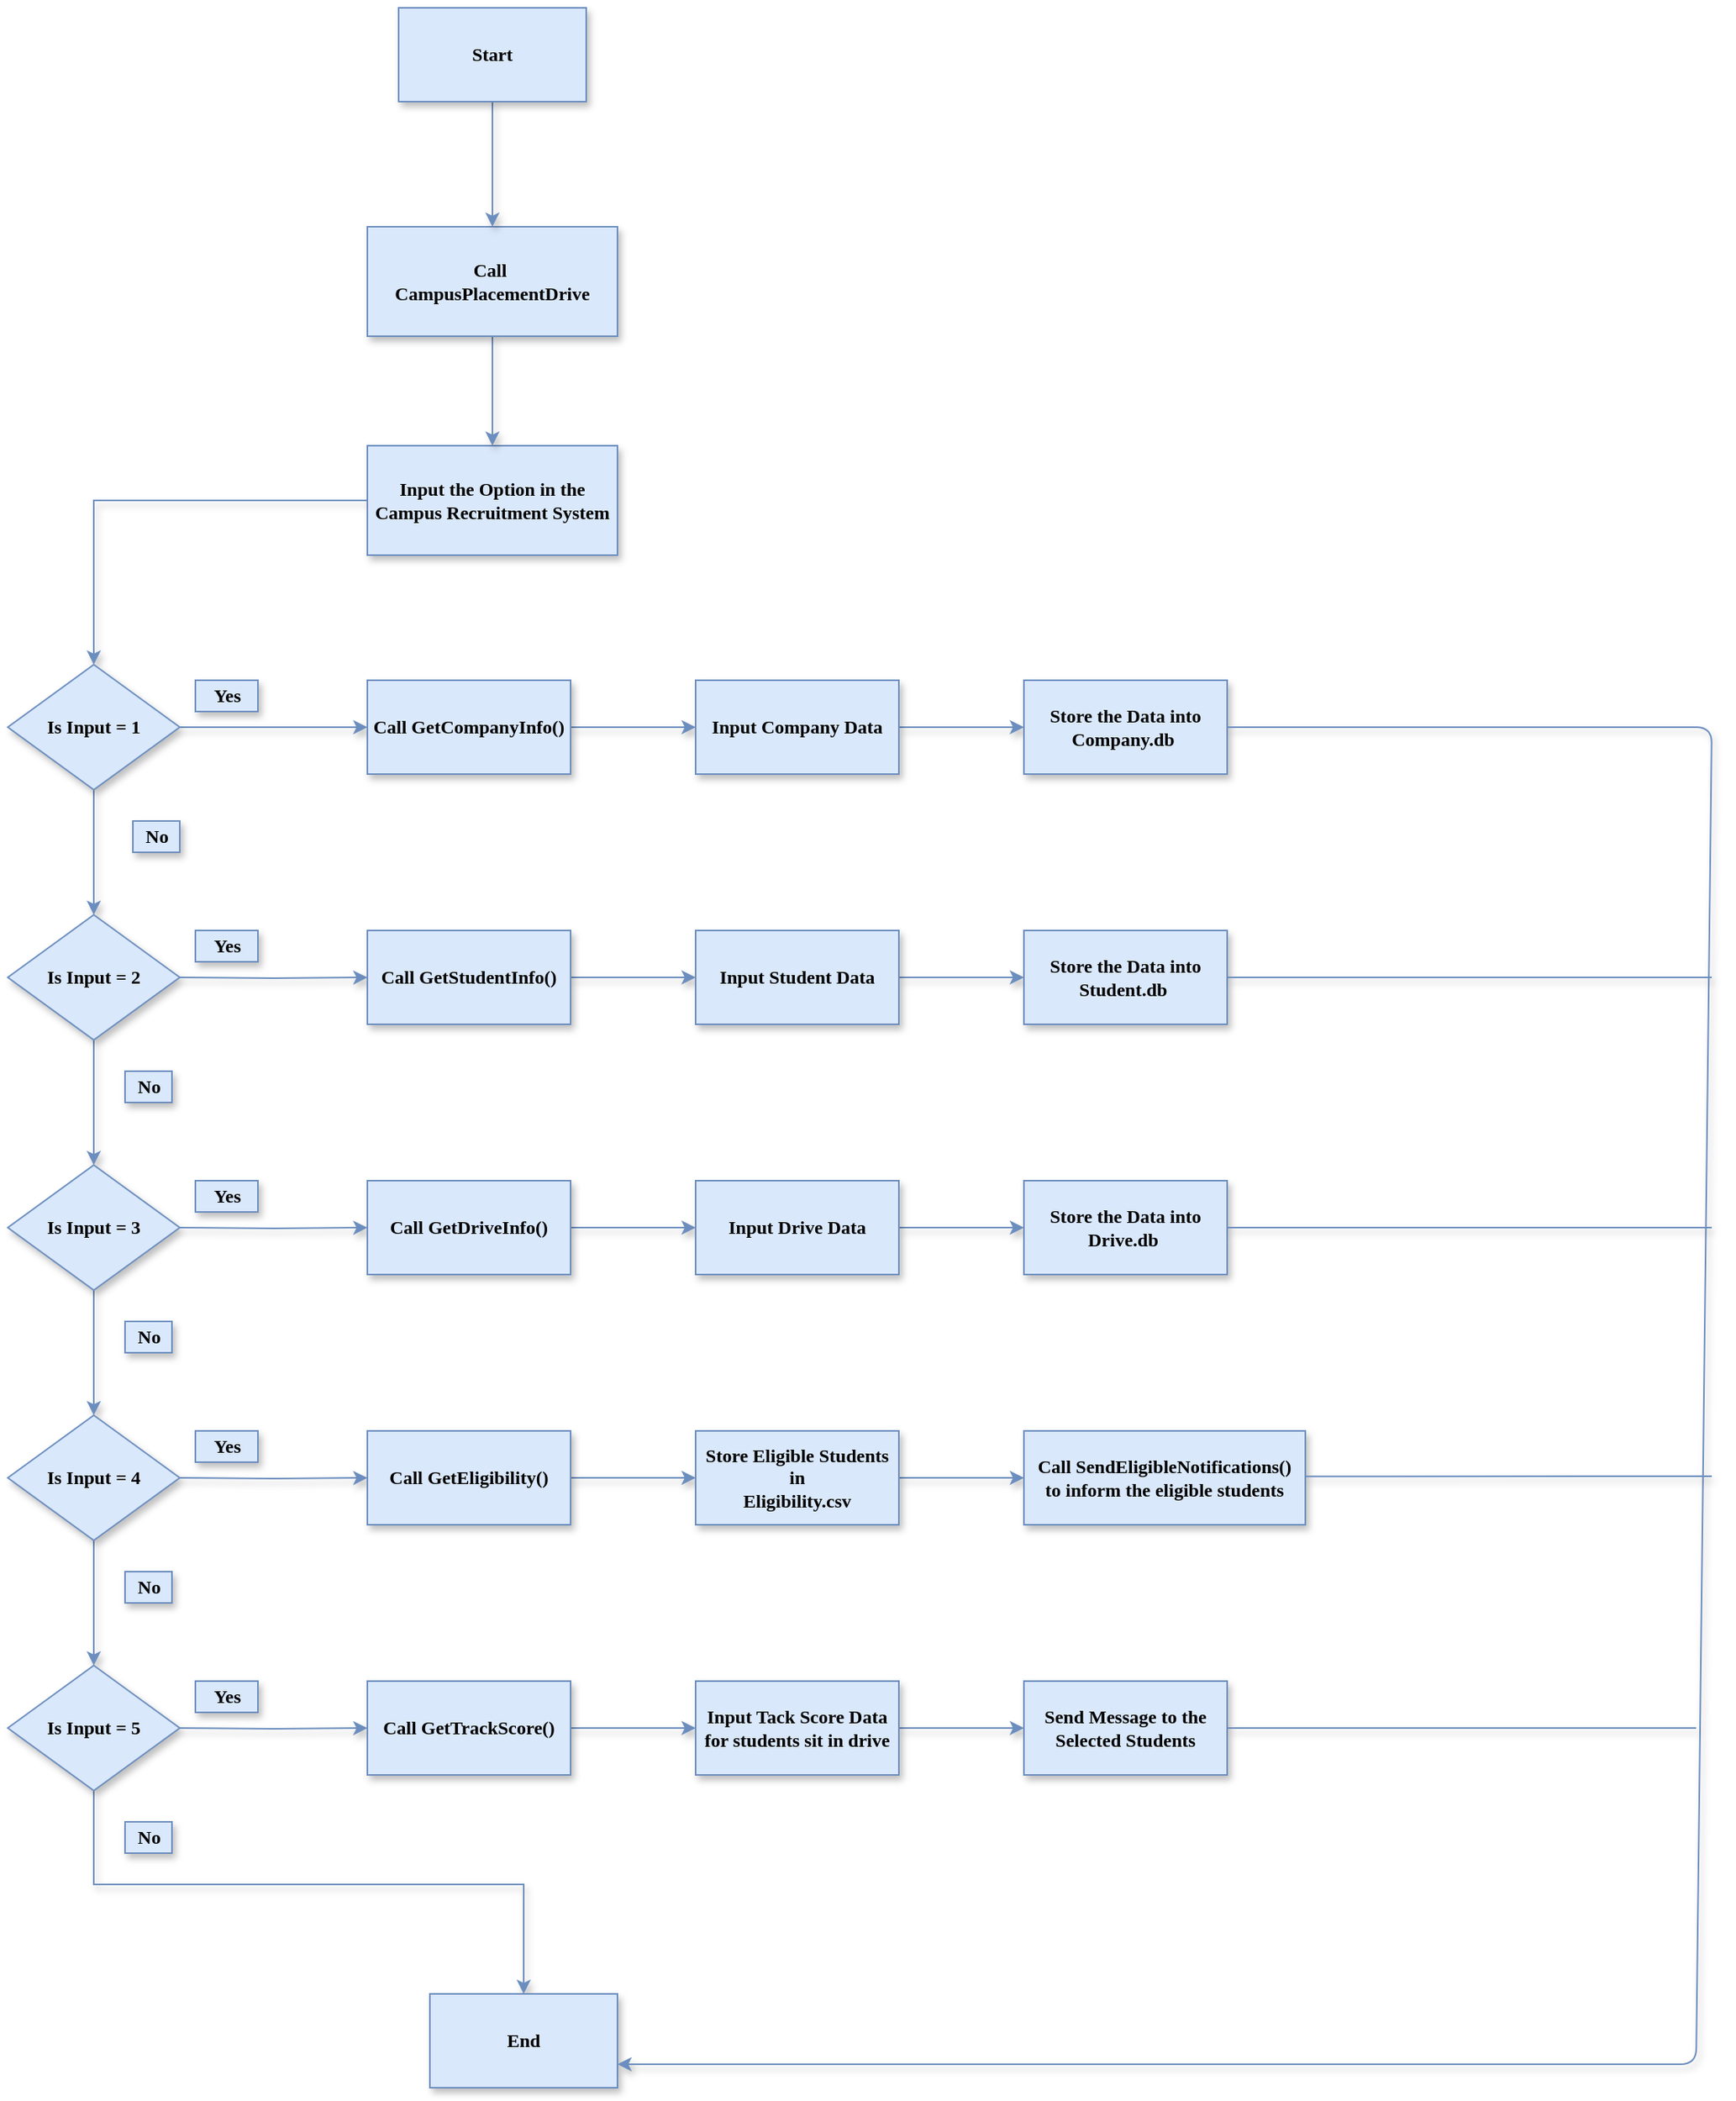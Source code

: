 <mxfile version="13.10.4" type="device" pages="2"><diagram id="NF5wB3uWgLvrzhnSZkqQ" name="Flow_Chart"><mxGraphModel dx="1447" dy="1877" grid="1" gridSize="10" guides="1" tooltips="1" connect="1" arrows="1" fold="1" page="1" pageScale="1" pageWidth="827" pageHeight="1169" math="0" shadow="0"><root><mxCell id="0"/><mxCell id="1" parent="0"/><mxCell id="X2cE7JnzfTwFddXxG_GE-3" value="" style="edgeStyle=orthogonalEdgeStyle;rounded=0;orthogonalLoop=1;jettySize=auto;html=1;strokeWidth=1;fontSize=12;fontStyle=1;fontFamily=Comic Sans MS;fillColor=#dae8fc;strokeColor=#6c8ebf;sketch=0;shadow=1;" parent="1" source="X2cE7JnzfTwFddXxG_GE-1" target="X2cE7JnzfTwFddXxG_GE-2" edge="1"><mxGeometry relative="1" as="geometry"/></mxCell><mxCell id="X2cE7JnzfTwFddXxG_GE-1" value="Input the Option in the Campus Recruitment System" style="rounded=0;whiteSpace=wrap;html=1;strokeWidth=1;fontSize=12;fontStyle=1;fontFamily=Comic Sans MS;fillColor=#dae8fc;strokeColor=#6c8ebf;sketch=0;shadow=1;" parent="1" vertex="1"><mxGeometry x="340" y="60" width="160" height="70" as="geometry"/></mxCell><mxCell id="X2cE7JnzfTwFddXxG_GE-9" value="" style="edgeStyle=orthogonalEdgeStyle;rounded=0;orthogonalLoop=1;jettySize=auto;html=1;strokeWidth=1;fontSize=12;fontStyle=1;fontFamily=Comic Sans MS;fillColor=#dae8fc;strokeColor=#6c8ebf;sketch=0;shadow=1;" parent="1" source="X2cE7JnzfTwFddXxG_GE-2" target="X2cE7JnzfTwFddXxG_GE-8" edge="1"><mxGeometry relative="1" as="geometry"/></mxCell><mxCell id="X2cE7JnzfTwFddXxG_GE-17" value="" style="edgeStyle=orthogonalEdgeStyle;rounded=0;orthogonalLoop=1;jettySize=auto;html=1;strokeWidth=1;fontSize=12;fontStyle=1;fontFamily=Comic Sans MS;fillColor=#dae8fc;strokeColor=#6c8ebf;sketch=0;shadow=1;" parent="1" source="X2cE7JnzfTwFddXxG_GE-2" target="X2cE7JnzfTwFddXxG_GE-16" edge="1"><mxGeometry relative="1" as="geometry"/></mxCell><mxCell id="X2cE7JnzfTwFddXxG_GE-2" value="Is Input = 1" style="rhombus;whiteSpace=wrap;html=1;rounded=0;strokeWidth=1;fontSize=12;fontStyle=1;fontFamily=Comic Sans MS;fillColor=#dae8fc;strokeColor=#6c8ebf;sketch=0;shadow=1;" parent="1" vertex="1"><mxGeometry x="110" y="200" width="110" height="80" as="geometry"/></mxCell><mxCell id="X2cE7JnzfTwFddXxG_GE-11" value="" style="edgeStyle=orthogonalEdgeStyle;rounded=0;orthogonalLoop=1;jettySize=auto;html=1;strokeWidth=1;fontSize=12;fontStyle=1;fontFamily=Comic Sans MS;fillColor=#dae8fc;strokeColor=#6c8ebf;sketch=0;shadow=1;" parent="1" source="X2cE7JnzfTwFddXxG_GE-8" target="X2cE7JnzfTwFddXxG_GE-10" edge="1"><mxGeometry relative="1" as="geometry"/></mxCell><mxCell id="X2cE7JnzfTwFddXxG_GE-8" value="Is Input = 2" style="rhombus;whiteSpace=wrap;html=1;rounded=0;strokeWidth=1;fontSize=12;fontStyle=1;fontFamily=Comic Sans MS;fillColor=#dae8fc;strokeColor=#6c8ebf;sketch=0;shadow=1;" parent="1" vertex="1"><mxGeometry x="110" y="360" width="110" height="80" as="geometry"/></mxCell><mxCell id="X2cE7JnzfTwFddXxG_GE-13" value="" style="edgeStyle=orthogonalEdgeStyle;rounded=0;orthogonalLoop=1;jettySize=auto;html=1;strokeWidth=1;fontSize=12;fontStyle=1;fontFamily=Comic Sans MS;fillColor=#dae8fc;strokeColor=#6c8ebf;sketch=0;shadow=1;" parent="1" source="X2cE7JnzfTwFddXxG_GE-10" target="X2cE7JnzfTwFddXxG_GE-12" edge="1"><mxGeometry relative="1" as="geometry"/></mxCell><mxCell id="X2cE7JnzfTwFddXxG_GE-10" value="Is Input = 3" style="rhombus;whiteSpace=wrap;html=1;rounded=0;strokeWidth=1;fontSize=12;fontStyle=1;fontFamily=Comic Sans MS;fillColor=#dae8fc;strokeColor=#6c8ebf;sketch=0;shadow=1;" parent="1" vertex="1"><mxGeometry x="110" y="520" width="110" height="80" as="geometry"/></mxCell><mxCell id="X2cE7JnzfTwFddXxG_GE-15" value="" style="edgeStyle=orthogonalEdgeStyle;rounded=0;orthogonalLoop=1;jettySize=auto;html=1;strokeWidth=1;fontSize=12;fontStyle=1;fontFamily=Comic Sans MS;fillColor=#dae8fc;strokeColor=#6c8ebf;sketch=0;shadow=1;" parent="1" source="X2cE7JnzfTwFddXxG_GE-12" target="X2cE7JnzfTwFddXxG_GE-14" edge="1"><mxGeometry relative="1" as="geometry"/></mxCell><mxCell id="X2cE7JnzfTwFddXxG_GE-12" value="Is Input = 4" style="rhombus;whiteSpace=wrap;html=1;rounded=0;strokeWidth=1;fontSize=12;fontStyle=1;fontFamily=Comic Sans MS;fillColor=#dae8fc;strokeColor=#6c8ebf;sketch=0;shadow=1;" parent="1" vertex="1"><mxGeometry x="110" y="680" width="110" height="80" as="geometry"/></mxCell><mxCell id="X2cE7JnzfTwFddXxG_GE-27" value="" style="edgeStyle=orthogonalEdgeStyle;rounded=0;orthogonalLoop=1;jettySize=auto;html=1;strokeWidth=1;fontSize=12;fontStyle=1;fontFamily=Comic Sans MS;fillColor=#dae8fc;strokeColor=#6c8ebf;sketch=0;shadow=1;" parent="1" source="X2cE7JnzfTwFddXxG_GE-14" target="X2cE7JnzfTwFddXxG_GE-26" edge="1"><mxGeometry relative="1" as="geometry"><Array as="points"><mxPoint x="165" y="980"/><mxPoint x="440" y="980"/></Array></mxGeometry></mxCell><mxCell id="X2cE7JnzfTwFddXxG_GE-14" value="Is Input = 5" style="rhombus;whiteSpace=wrap;html=1;rounded=0;strokeWidth=1;fontSize=12;fontStyle=1;fontFamily=Comic Sans MS;fillColor=#dae8fc;strokeColor=#6c8ebf;sketch=0;shadow=1;" parent="1" vertex="1"><mxGeometry x="110" y="840" width="110" height="80" as="geometry"/></mxCell><mxCell id="X2cE7JnzfTwFddXxG_GE-23" value="" style="edgeStyle=orthogonalEdgeStyle;rounded=0;orthogonalLoop=1;jettySize=auto;html=1;strokeWidth=1;fontSize=12;fontStyle=1;fontFamily=Comic Sans MS;fillColor=#dae8fc;strokeColor=#6c8ebf;sketch=0;shadow=1;" parent="1" source="X2cE7JnzfTwFddXxG_GE-16" target="X2cE7JnzfTwFddXxG_GE-22" edge="1"><mxGeometry relative="1" as="geometry"/></mxCell><mxCell id="X2cE7JnzfTwFddXxG_GE-16" value="Call&amp;nbsp;GetCompanyInfo()" style="whiteSpace=wrap;html=1;rounded=0;strokeWidth=1;fontSize=12;fontStyle=1;fontFamily=Comic Sans MS;fillColor=#dae8fc;strokeColor=#6c8ebf;sketch=0;shadow=1;" parent="1" vertex="1"><mxGeometry x="340" y="210" width="130" height="60" as="geometry"/></mxCell><mxCell id="X2cE7JnzfTwFddXxG_GE-18" value="Yes" style="text;html=1;align=center;verticalAlign=middle;resizable=0;points=[];autosize=1;strokeWidth=1;fontSize=12;fontStyle=1;fontFamily=Comic Sans MS;fillColor=#dae8fc;strokeColor=#6c8ebf;sketch=0;shadow=1;" parent="1" vertex="1"><mxGeometry x="230" y="210" width="40" height="20" as="geometry"/></mxCell><mxCell id="X2cE7JnzfTwFddXxG_GE-21" value="" style="edgeStyle=orthogonalEdgeStyle;rounded=0;orthogonalLoop=1;jettySize=auto;html=1;strokeWidth=1;fontSize=12;fontStyle=1;fontFamily=Comic Sans MS;fillColor=#dae8fc;strokeColor=#6c8ebf;sketch=0;shadow=1;" parent="1" source="X2cE7JnzfTwFddXxG_GE-19" target="X2cE7JnzfTwFddXxG_GE-1" edge="1"><mxGeometry relative="1" as="geometry"/></mxCell><mxCell id="X2cE7JnzfTwFddXxG_GE-19" value="Call&amp;nbsp;&lt;br style=&quot;font-size: 12px;&quot;&gt;CampusPlacementDrive" style="whiteSpace=wrap;html=1;rounded=0;strokeWidth=1;fontSize=12;fontStyle=1;fontFamily=Comic Sans MS;fillColor=#dae8fc;strokeColor=#6c8ebf;sketch=0;shadow=1;" parent="1" vertex="1"><mxGeometry x="340" y="-80" width="160" height="70" as="geometry"/></mxCell><mxCell id="X2cE7JnzfTwFddXxG_GE-25" value="" style="edgeStyle=orthogonalEdgeStyle;rounded=0;orthogonalLoop=1;jettySize=auto;html=1;strokeWidth=1;fontSize=12;fontStyle=1;fontFamily=Comic Sans MS;fillColor=#dae8fc;strokeColor=#6c8ebf;sketch=0;shadow=1;" parent="1" source="X2cE7JnzfTwFddXxG_GE-22" target="X2cE7JnzfTwFddXxG_GE-24" edge="1"><mxGeometry relative="1" as="geometry"/></mxCell><mxCell id="X2cE7JnzfTwFddXxG_GE-22" value="Input Company Data" style="whiteSpace=wrap;html=1;rounded=0;strokeWidth=1;fontSize=12;fontStyle=1;fontFamily=Comic Sans MS;fillColor=#dae8fc;strokeColor=#6c8ebf;sketch=0;shadow=1;" parent="1" vertex="1"><mxGeometry x="550" y="210" width="130" height="60" as="geometry"/></mxCell><mxCell id="X2cE7JnzfTwFddXxG_GE-24" value="Store the Data into Company.db&amp;nbsp;" style="whiteSpace=wrap;html=1;rounded=0;strokeWidth=1;fontSize=12;fontStyle=1;fontFamily=Comic Sans MS;fillColor=#dae8fc;strokeColor=#6c8ebf;sketch=0;shadow=1;" parent="1" vertex="1"><mxGeometry x="760" y="210" width="130" height="60" as="geometry"/></mxCell><mxCell id="X2cE7JnzfTwFddXxG_GE-26" value="End" style="whiteSpace=wrap;html=1;rounded=0;strokeWidth=1;fontSize=12;fontStyle=1;fontFamily=Comic Sans MS;fillColor=#dae8fc;strokeColor=#6c8ebf;sketch=0;shadow=1;" parent="1" vertex="1"><mxGeometry x="380" y="1050" width="120" height="60" as="geometry"/></mxCell><mxCell id="X2cE7JnzfTwFddXxG_GE-28" value="" style="endArrow=classic;html=1;exitX=1;exitY=0.5;exitDx=0;exitDy=0;entryX=1;entryY=0.75;entryDx=0;entryDy=0;strokeWidth=1;fontSize=12;fontStyle=1;fontFamily=Comic Sans MS;fillColor=#dae8fc;strokeColor=#6c8ebf;sketch=0;shadow=1;" parent="1" source="X2cE7JnzfTwFddXxG_GE-24" target="X2cE7JnzfTwFddXxG_GE-26" edge="1"><mxGeometry width="50" height="50" relative="1" as="geometry"><mxPoint x="130" y="270" as="sourcePoint"/><mxPoint x="1200" y="1080" as="targetPoint"/><Array as="points"><mxPoint x="1200" y="240"/><mxPoint x="1190" y="1095"/></Array></mxGeometry></mxCell><mxCell id="X2cE7JnzfTwFddXxG_GE-29" value="No" style="text;html=1;align=center;verticalAlign=middle;resizable=0;points=[];autosize=1;strokeWidth=1;fontSize=12;fontStyle=1;fontFamily=Comic Sans MS;fillColor=#dae8fc;strokeColor=#6c8ebf;sketch=0;shadow=1;" parent="1" vertex="1"><mxGeometry x="190" y="300" width="30" height="20" as="geometry"/></mxCell><mxCell id="X2cE7JnzfTwFddXxG_GE-30" value="" style="edgeStyle=orthogonalEdgeStyle;rounded=0;orthogonalLoop=1;jettySize=auto;html=1;strokeWidth=1;fontSize=12;fontStyle=1;fontFamily=Comic Sans MS;fillColor=#dae8fc;strokeColor=#6c8ebf;sketch=0;shadow=1;" parent="1" target="X2cE7JnzfTwFddXxG_GE-32" edge="1"><mxGeometry relative="1" as="geometry"><mxPoint x="220" y="400" as="sourcePoint"/></mxGeometry></mxCell><mxCell id="X2cE7JnzfTwFddXxG_GE-31" value="" style="edgeStyle=orthogonalEdgeStyle;rounded=0;orthogonalLoop=1;jettySize=auto;html=1;strokeWidth=1;fontSize=12;fontStyle=1;fontFamily=Comic Sans MS;fillColor=#dae8fc;strokeColor=#6c8ebf;sketch=0;shadow=1;" parent="1" source="X2cE7JnzfTwFddXxG_GE-32" target="X2cE7JnzfTwFddXxG_GE-35" edge="1"><mxGeometry relative="1" as="geometry"/></mxCell><mxCell id="X2cE7JnzfTwFddXxG_GE-32" value="Call&amp;nbsp;GetStudentInfo()" style="whiteSpace=wrap;html=1;rounded=0;strokeWidth=1;fontSize=12;fontStyle=1;fontFamily=Comic Sans MS;fillColor=#dae8fc;strokeColor=#6c8ebf;sketch=0;shadow=1;" parent="1" vertex="1"><mxGeometry x="340" y="370" width="130" height="60" as="geometry"/></mxCell><mxCell id="X2cE7JnzfTwFddXxG_GE-33" value="Yes" style="text;html=1;align=center;verticalAlign=middle;resizable=0;points=[];autosize=1;strokeWidth=1;fontSize=12;fontStyle=1;fontFamily=Comic Sans MS;fillColor=#dae8fc;strokeColor=#6c8ebf;sketch=0;shadow=1;" parent="1" vertex="1"><mxGeometry x="230" y="370" width="40" height="20" as="geometry"/></mxCell><mxCell id="X2cE7JnzfTwFddXxG_GE-34" value="" style="edgeStyle=orthogonalEdgeStyle;rounded=0;orthogonalLoop=1;jettySize=auto;html=1;strokeWidth=1;fontSize=12;fontStyle=1;fontFamily=Comic Sans MS;fillColor=#dae8fc;strokeColor=#6c8ebf;sketch=0;shadow=1;" parent="1" source="X2cE7JnzfTwFddXxG_GE-35" target="X2cE7JnzfTwFddXxG_GE-36" edge="1"><mxGeometry relative="1" as="geometry"/></mxCell><mxCell id="X2cE7JnzfTwFddXxG_GE-35" value="Input Student Data" style="whiteSpace=wrap;html=1;rounded=0;strokeWidth=1;fontSize=12;fontStyle=1;fontFamily=Comic Sans MS;fillColor=#dae8fc;strokeColor=#6c8ebf;sketch=0;shadow=1;" parent="1" vertex="1"><mxGeometry x="550" y="370" width="130" height="60" as="geometry"/></mxCell><mxCell id="X2cE7JnzfTwFddXxG_GE-36" value="Store the Data into Student.db&amp;nbsp;" style="whiteSpace=wrap;html=1;rounded=0;strokeWidth=1;fontSize=12;fontStyle=1;fontFamily=Comic Sans MS;fillColor=#dae8fc;strokeColor=#6c8ebf;sketch=0;shadow=1;" parent="1" vertex="1"><mxGeometry x="760" y="370" width="130" height="60" as="geometry"/></mxCell><mxCell id="X2cE7JnzfTwFddXxG_GE-37" value="" style="edgeStyle=orthogonalEdgeStyle;rounded=0;orthogonalLoop=1;jettySize=auto;html=1;strokeWidth=1;fontSize=12;fontStyle=1;fontFamily=Comic Sans MS;fillColor=#dae8fc;strokeColor=#6c8ebf;sketch=0;shadow=1;" parent="1" target="X2cE7JnzfTwFddXxG_GE-39" edge="1"><mxGeometry relative="1" as="geometry"><mxPoint x="220" y="560" as="sourcePoint"/></mxGeometry></mxCell><mxCell id="X2cE7JnzfTwFddXxG_GE-38" value="" style="edgeStyle=orthogonalEdgeStyle;rounded=0;orthogonalLoop=1;jettySize=auto;html=1;strokeWidth=1;fontSize=12;fontStyle=1;fontFamily=Comic Sans MS;fillColor=#dae8fc;strokeColor=#6c8ebf;sketch=0;shadow=1;" parent="1" source="X2cE7JnzfTwFddXxG_GE-39" target="X2cE7JnzfTwFddXxG_GE-42" edge="1"><mxGeometry relative="1" as="geometry"/></mxCell><mxCell id="X2cE7JnzfTwFddXxG_GE-39" value="Call&amp;nbsp;GetDriveInfo()" style="whiteSpace=wrap;html=1;rounded=0;strokeWidth=1;fontSize=12;fontStyle=1;fontFamily=Comic Sans MS;fillColor=#dae8fc;strokeColor=#6c8ebf;sketch=0;shadow=1;" parent="1" vertex="1"><mxGeometry x="340" y="530" width="130" height="60" as="geometry"/></mxCell><mxCell id="X2cE7JnzfTwFddXxG_GE-40" value="Yes" style="text;html=1;align=center;verticalAlign=middle;resizable=0;points=[];autosize=1;strokeWidth=1;fontSize=12;fontStyle=1;fontFamily=Comic Sans MS;fillColor=#dae8fc;strokeColor=#6c8ebf;sketch=0;shadow=1;" parent="1" vertex="1"><mxGeometry x="230" y="530" width="40" height="20" as="geometry"/></mxCell><mxCell id="X2cE7JnzfTwFddXxG_GE-41" value="" style="edgeStyle=orthogonalEdgeStyle;rounded=0;orthogonalLoop=1;jettySize=auto;html=1;strokeWidth=1;fontSize=12;fontStyle=1;fontFamily=Comic Sans MS;fillColor=#dae8fc;strokeColor=#6c8ebf;sketch=0;shadow=1;" parent="1" source="X2cE7JnzfTwFddXxG_GE-42" target="X2cE7JnzfTwFddXxG_GE-43" edge="1"><mxGeometry relative="1" as="geometry"/></mxCell><mxCell id="X2cE7JnzfTwFddXxG_GE-42" value="Input Drive Data" style="whiteSpace=wrap;html=1;rounded=0;strokeWidth=1;fontSize=12;fontStyle=1;fontFamily=Comic Sans MS;fillColor=#dae8fc;strokeColor=#6c8ebf;sketch=0;shadow=1;" parent="1" vertex="1"><mxGeometry x="550" y="530" width="130" height="60" as="geometry"/></mxCell><mxCell id="X2cE7JnzfTwFddXxG_GE-43" value="Store the Data into Drive.db&amp;nbsp;" style="whiteSpace=wrap;html=1;rounded=0;strokeWidth=1;fontSize=12;fontStyle=1;fontFamily=Comic Sans MS;fillColor=#dae8fc;strokeColor=#6c8ebf;sketch=0;shadow=1;" parent="1" vertex="1"><mxGeometry x="760" y="530" width="130" height="60" as="geometry"/></mxCell><mxCell id="X2cE7JnzfTwFddXxG_GE-44" value="" style="edgeStyle=orthogonalEdgeStyle;rounded=0;orthogonalLoop=1;jettySize=auto;html=1;strokeWidth=1;fontSize=12;fontStyle=1;fontFamily=Comic Sans MS;fillColor=#dae8fc;strokeColor=#6c8ebf;sketch=0;shadow=1;" parent="1" target="X2cE7JnzfTwFddXxG_GE-46" edge="1"><mxGeometry relative="1" as="geometry"><mxPoint x="220" y="720" as="sourcePoint"/></mxGeometry></mxCell><mxCell id="X2cE7JnzfTwFddXxG_GE-45" value="" style="edgeStyle=orthogonalEdgeStyle;rounded=0;orthogonalLoop=1;jettySize=auto;html=1;strokeWidth=1;fontSize=12;fontStyle=1;fontFamily=Comic Sans MS;fillColor=#dae8fc;strokeColor=#6c8ebf;sketch=0;shadow=1;" parent="1" source="X2cE7JnzfTwFddXxG_GE-46" target="X2cE7JnzfTwFddXxG_GE-49" edge="1"><mxGeometry relative="1" as="geometry"/></mxCell><mxCell id="X2cE7JnzfTwFddXxG_GE-46" value="Call GetEligibility()" style="whiteSpace=wrap;html=1;rounded=0;strokeWidth=1;fontSize=12;fontStyle=1;fontFamily=Comic Sans MS;fillColor=#dae8fc;strokeColor=#6c8ebf;sketch=0;shadow=1;" parent="1" vertex="1"><mxGeometry x="340" y="690" width="130" height="60" as="geometry"/></mxCell><mxCell id="X2cE7JnzfTwFddXxG_GE-47" value="Yes" style="text;html=1;align=center;verticalAlign=middle;resizable=0;points=[];autosize=1;strokeWidth=1;fontSize=12;fontStyle=1;fontFamily=Comic Sans MS;fillColor=#dae8fc;strokeColor=#6c8ebf;sketch=0;shadow=1;" parent="1" vertex="1"><mxGeometry x="230" y="690" width="40" height="20" as="geometry"/></mxCell><mxCell id="X2cE7JnzfTwFddXxG_GE-48" value="" style="edgeStyle=orthogonalEdgeStyle;rounded=0;orthogonalLoop=1;jettySize=auto;html=1;strokeWidth=1;fontSize=12;fontStyle=1;fontFamily=Comic Sans MS;fillColor=#dae8fc;strokeColor=#6c8ebf;sketch=0;shadow=1;" parent="1" source="X2cE7JnzfTwFddXxG_GE-49" target="X2cE7JnzfTwFddXxG_GE-50" edge="1"><mxGeometry relative="1" as="geometry"/></mxCell><mxCell id="X2cE7JnzfTwFddXxG_GE-49" value="Store Eligible Students in&lt;br style=&quot;font-size: 12px;&quot;&gt;Eligibility.csv" style="whiteSpace=wrap;html=1;rounded=0;strokeWidth=1;fontSize=12;fontStyle=1;fontFamily=Comic Sans MS;fillColor=#dae8fc;strokeColor=#6c8ebf;sketch=0;shadow=1;" parent="1" vertex="1"><mxGeometry x="550" y="690" width="130" height="60" as="geometry"/></mxCell><mxCell id="X2cE7JnzfTwFddXxG_GE-50" value="Call&amp;nbsp;SendEligibleNotifications()&lt;br style=&quot;font-size: 12px;&quot;&gt;to inform the eligible students" style="whiteSpace=wrap;html=1;rounded=0;strokeWidth=1;fontSize=12;fontStyle=1;fontFamily=Comic Sans MS;fillColor=#dae8fc;strokeColor=#6c8ebf;sketch=0;shadow=1;" parent="1" vertex="1"><mxGeometry x="760" y="690" width="180" height="60" as="geometry"/></mxCell><mxCell id="X2cE7JnzfTwFddXxG_GE-51" value="" style="edgeStyle=orthogonalEdgeStyle;rounded=0;orthogonalLoop=1;jettySize=auto;html=1;strokeWidth=1;fontSize=12;fontStyle=1;fontFamily=Comic Sans MS;fillColor=#dae8fc;strokeColor=#6c8ebf;sketch=0;shadow=1;" parent="1" target="X2cE7JnzfTwFddXxG_GE-53" edge="1"><mxGeometry relative="1" as="geometry"><mxPoint x="220" y="880" as="sourcePoint"/></mxGeometry></mxCell><mxCell id="X2cE7JnzfTwFddXxG_GE-52" value="" style="edgeStyle=orthogonalEdgeStyle;rounded=0;orthogonalLoop=1;jettySize=auto;html=1;strokeWidth=1;fontSize=12;fontStyle=1;fontFamily=Comic Sans MS;fillColor=#dae8fc;strokeColor=#6c8ebf;sketch=0;shadow=1;" parent="1" source="X2cE7JnzfTwFddXxG_GE-53" target="X2cE7JnzfTwFddXxG_GE-56" edge="1"><mxGeometry relative="1" as="geometry"/></mxCell><mxCell id="X2cE7JnzfTwFddXxG_GE-53" value="Call&amp;nbsp;GetTrackScore()" style="whiteSpace=wrap;html=1;rounded=0;strokeWidth=1;fontSize=12;fontStyle=1;fontFamily=Comic Sans MS;fillColor=#dae8fc;strokeColor=#6c8ebf;sketch=0;shadow=1;" parent="1" vertex="1"><mxGeometry x="340" y="850" width="130" height="60" as="geometry"/></mxCell><mxCell id="X2cE7JnzfTwFddXxG_GE-54" value="Yes" style="text;html=1;align=center;verticalAlign=middle;resizable=0;points=[];autosize=1;strokeWidth=1;fontSize=12;fontStyle=1;fontFamily=Comic Sans MS;fillColor=#dae8fc;strokeColor=#6c8ebf;sketch=0;shadow=1;" parent="1" vertex="1"><mxGeometry x="230" y="850" width="40" height="20" as="geometry"/></mxCell><mxCell id="X2cE7JnzfTwFddXxG_GE-55" value="" style="edgeStyle=orthogonalEdgeStyle;rounded=0;orthogonalLoop=1;jettySize=auto;html=1;strokeWidth=1;fontSize=12;fontStyle=1;fontFamily=Comic Sans MS;fillColor=#dae8fc;strokeColor=#6c8ebf;sketch=0;shadow=1;" parent="1" source="X2cE7JnzfTwFddXxG_GE-56" target="X2cE7JnzfTwFddXxG_GE-57" edge="1"><mxGeometry relative="1" as="geometry"/></mxCell><mxCell id="X2cE7JnzfTwFddXxG_GE-56" value="Input Tack Score Data&lt;br style=&quot;font-size: 12px;&quot;&gt;for students sit in drive" style="whiteSpace=wrap;html=1;rounded=0;strokeWidth=1;fontSize=12;fontStyle=1;fontFamily=Comic Sans MS;fillColor=#dae8fc;strokeColor=#6c8ebf;sketch=0;shadow=1;" parent="1" vertex="1"><mxGeometry x="550" y="850" width="130" height="60" as="geometry"/></mxCell><mxCell id="X2cE7JnzfTwFddXxG_GE-57" value="Send Message to the Selected Students" style="whiteSpace=wrap;html=1;rounded=0;strokeWidth=1;fontSize=12;fontStyle=1;fontFamily=Comic Sans MS;fillColor=#dae8fc;strokeColor=#6c8ebf;sketch=0;shadow=1;" parent="1" vertex="1"><mxGeometry x="760" y="850" width="130" height="60" as="geometry"/></mxCell><mxCell id="X2cE7JnzfTwFddXxG_GE-58" value="" style="endArrow=none;html=1;exitX=1;exitY=0.5;exitDx=0;exitDy=0;strokeWidth=1;fontSize=12;fontStyle=1;fontFamily=Comic Sans MS;fillColor=#dae8fc;strokeColor=#6c8ebf;sketch=0;shadow=1;" parent="1" source="X2cE7JnzfTwFddXxG_GE-36" edge="1"><mxGeometry width="50" height="50" relative="1" as="geometry"><mxPoint x="-320" y="840" as="sourcePoint"/><mxPoint x="1200" y="400" as="targetPoint"/></mxGeometry></mxCell><mxCell id="X2cE7JnzfTwFddXxG_GE-59" value="" style="endArrow=none;html=1;exitX=1;exitY=0.5;exitDx=0;exitDy=0;strokeWidth=1;fontSize=12;fontStyle=1;fontFamily=Comic Sans MS;fillColor=#dae8fc;strokeColor=#6c8ebf;sketch=0;shadow=1;" parent="1" edge="1"><mxGeometry width="50" height="50" relative="1" as="geometry"><mxPoint x="890.0" y="560.0" as="sourcePoint"/><mxPoint x="1200" y="560" as="targetPoint"/></mxGeometry></mxCell><mxCell id="X2cE7JnzfTwFddXxG_GE-60" value="" style="endArrow=none;html=1;exitX=1;exitY=0.5;exitDx=0;exitDy=0;strokeWidth=1;fontSize=12;fontStyle=1;fontFamily=Comic Sans MS;fillColor=#dae8fc;strokeColor=#6c8ebf;sketch=0;shadow=1;" parent="1" edge="1"><mxGeometry width="50" height="50" relative="1" as="geometry"><mxPoint x="940.0" y="719.17" as="sourcePoint"/><mxPoint x="1200" y="719" as="targetPoint"/></mxGeometry></mxCell><mxCell id="X2cE7JnzfTwFddXxG_GE-61" value="" style="endArrow=none;html=1;exitX=1;exitY=0.5;exitDx=0;exitDy=0;strokeWidth=1;fontSize=12;fontStyle=1;fontFamily=Comic Sans MS;fillColor=#dae8fc;strokeColor=#6c8ebf;sketch=0;shadow=1;" parent="1" edge="1"><mxGeometry width="50" height="50" relative="1" as="geometry"><mxPoint x="890.0" y="880.0" as="sourcePoint"/><mxPoint x="1190" y="880" as="targetPoint"/></mxGeometry></mxCell><mxCell id="X2cE7JnzfTwFddXxG_GE-63" value="" style="edgeStyle=orthogonalEdgeStyle;rounded=0;orthogonalLoop=1;jettySize=auto;html=1;strokeWidth=1;fontSize=12;fontStyle=1;fontFamily=Comic Sans MS;fillColor=#dae8fc;strokeColor=#6c8ebf;sketch=0;shadow=1;" parent="1" source="X2cE7JnzfTwFddXxG_GE-62" target="X2cE7JnzfTwFddXxG_GE-19" edge="1"><mxGeometry relative="1" as="geometry"/></mxCell><mxCell id="X2cE7JnzfTwFddXxG_GE-62" value="Start" style="rounded=0;whiteSpace=wrap;html=1;strokeWidth=1;fontSize=12;fontStyle=1;fontFamily=Comic Sans MS;fillColor=#dae8fc;strokeColor=#6c8ebf;sketch=0;shadow=1;" parent="1" vertex="1"><mxGeometry x="360" y="-220" width="120" height="60" as="geometry"/></mxCell><mxCell id="X2cE7JnzfTwFddXxG_GE-64" value="No" style="text;html=1;align=center;verticalAlign=middle;resizable=0;points=[];autosize=1;strokeWidth=1;fontSize=12;fontStyle=1;fontFamily=Comic Sans MS;fillColor=#dae8fc;strokeColor=#6c8ebf;sketch=0;shadow=1;" parent="1" vertex="1"><mxGeometry x="185" y="940" width="30" height="20" as="geometry"/></mxCell><mxCell id="X2cE7JnzfTwFddXxG_GE-65" value="No" style="text;html=1;align=center;verticalAlign=middle;resizable=0;points=[];autosize=1;strokeWidth=1;fontSize=12;fontStyle=1;fontFamily=Comic Sans MS;fillColor=#dae8fc;strokeColor=#6c8ebf;sketch=0;shadow=1;" parent="1" vertex="1"><mxGeometry x="185" y="780" width="30" height="20" as="geometry"/></mxCell><mxCell id="X2cE7JnzfTwFddXxG_GE-66" value="No" style="text;html=1;align=center;verticalAlign=middle;resizable=0;points=[];autosize=1;strokeWidth=1;fontSize=12;fontStyle=1;fontFamily=Comic Sans MS;fillColor=#dae8fc;strokeColor=#6c8ebf;sketch=0;shadow=1;" parent="1" vertex="1"><mxGeometry x="185" y="620" width="30" height="20" as="geometry"/></mxCell><mxCell id="X2cE7JnzfTwFddXxG_GE-67" value="No" style="text;html=1;align=center;verticalAlign=middle;resizable=0;points=[];autosize=1;strokeWidth=1;fontSize=12;fontStyle=1;fontFamily=Comic Sans MS;fillColor=#dae8fc;strokeColor=#6c8ebf;sketch=0;shadow=1;" parent="1" vertex="1"><mxGeometry x="185" y="460" width="30" height="20" as="geometry"/></mxCell></root></mxGraphModel></diagram><diagram id="X-elNtEe8AF0LwFi_PHJ" name="Modular_Structure"><mxGraphModel dx="868" dy="425" grid="1" gridSize="10" guides="1" tooltips="1" connect="1" arrows="1" fold="1" page="1" pageScale="1" pageWidth="827" pageHeight="1169" math="0" shadow="0"><root><mxCell id="Lrin9fsI2tZ83ixPIDLa-0"/><mxCell id="Lrin9fsI2tZ83ixPIDLa-1" parent="Lrin9fsI2tZ83ixPIDLa-0"/><mxCell id="Lrin9fsI2tZ83ixPIDLa-2" value="" style="shape=partialRectangle;whiteSpace=wrap;html=1;bottom=1;right=1;left=1;top=0;fillColor=none;routingCenterX=-0.5;rotation=90;strokeWidth=2;fontStyle=1" vertex="1" parent="Lrin9fsI2tZ83ixPIDLa-1"><mxGeometry x="-296.24" y="466.24" width="1012.49" height="159.97" as="geometry"/></mxCell><mxCell id="Lrin9fsI2tZ83ixPIDLa-3" value="&lt;span&gt;Campus Placement Drive&lt;/span&gt;" style="text;html=1;strokeColor=none;fillColor=none;align=center;verticalAlign=middle;whiteSpace=wrap;rounded=0;strokeWidth=2;fontStyle=1" vertex="1" parent="Lrin9fsI2tZ83ixPIDLa-1"><mxGeometry x="130" y="490" width="100" height="80" as="geometry"/></mxCell><mxCell id="Lrin9fsI2tZ83ixPIDLa-4" value="" style="shape=partialRectangle;whiteSpace=wrap;html=1;bottom=1;right=1;left=1;top=0;fillColor=none;routingCenterX=-0.5;rotation=90;strokeWidth=2;fontStyle=1" vertex="1" parent="Lrin9fsI2tZ83ixPIDLa-1"><mxGeometry x="205" y="95" width="150" height="80" as="geometry"/></mxCell><mxCell id="Lrin9fsI2tZ83ixPIDLa-5" value="&lt;span style=&quot;font-size: 12px;&quot;&gt;Company Information&lt;/span&gt;" style="text;strokeColor=none;fillColor=none;html=1;fontSize=24;fontStyle=1;verticalAlign=middle;align=center;strokeWidth=2;" vertex="1" parent="Lrin9fsI2tZ83ixPIDLa-1"><mxGeometry x="260" y="110" width="100" height="40" as="geometry"/></mxCell><mxCell id="Lrin9fsI2tZ83ixPIDLa-6" value="" style="shape=partialRectangle;whiteSpace=wrap;html=1;bottom=1;right=1;left=1;top=0;fillColor=none;routingCenterX=-0.5;rotation=90;strokeWidth=2;fontStyle=1" vertex="1" parent="Lrin9fsI2tZ83ixPIDLa-1"><mxGeometry x="205" y="280" width="150" height="80" as="geometry"/></mxCell><mxCell id="Lrin9fsI2tZ83ixPIDLa-7" value="&lt;span style=&quot;font-size: 12px;&quot;&gt;Student Information&lt;/span&gt;" style="text;strokeColor=none;fillColor=none;html=1;fontSize=24;fontStyle=1;verticalAlign=middle;align=center;strokeWidth=2;" vertex="1" parent="Lrin9fsI2tZ83ixPIDLa-1"><mxGeometry x="260" y="295" width="100" height="40" as="geometry"/></mxCell><mxCell id="Lrin9fsI2tZ83ixPIDLa-8" value="" style="shape=partialRectangle;whiteSpace=wrap;html=1;bottom=1;right=1;left=1;top=0;fillColor=none;routingCenterX=-0.5;rotation=90;strokeWidth=2;fontStyle=1" vertex="1" parent="Lrin9fsI2tZ83ixPIDLa-1"><mxGeometry x="205" y="480" width="150" height="80" as="geometry"/></mxCell><mxCell id="Lrin9fsI2tZ83ixPIDLa-9" value="&lt;span style=&quot;font-size: 12px;&quot;&gt;Drive Information&lt;/span&gt;" style="text;strokeColor=none;fillColor=none;html=1;fontSize=24;fontStyle=1;verticalAlign=middle;align=center;strokeWidth=2;" vertex="1" parent="Lrin9fsI2tZ83ixPIDLa-1"><mxGeometry x="270" y="495" width="100" height="40" as="geometry"/></mxCell><mxCell id="Lrin9fsI2tZ83ixPIDLa-10" value="" style="shape=partialRectangle;whiteSpace=wrap;html=1;bottom=1;right=1;left=1;top=0;fillColor=none;routingCenterX=-0.5;rotation=90;strokeWidth=2;fontStyle=1" vertex="1" parent="Lrin9fsI2tZ83ixPIDLa-1"><mxGeometry x="181.25" y="673.75" width="197.5" height="80" as="geometry"/></mxCell><mxCell id="Lrin9fsI2tZ83ixPIDLa-11" value="&lt;span style=&quot;font-size: 12px;&quot;&gt;Generate List of &lt;br&gt;Eligible students&lt;/span&gt;" style="text;strokeColor=none;fillColor=none;html=1;fontSize=24;fontStyle=1;verticalAlign=middle;align=center;strokeWidth=2;" vertex="1" parent="Lrin9fsI2tZ83ixPIDLa-1"><mxGeometry x="255" y="692.5" width="100" height="40" as="geometry"/></mxCell><mxCell id="Lrin9fsI2tZ83ixPIDLa-12" value="" style="shape=partialRectangle;whiteSpace=wrap;html=1;bottom=1;right=1;left=1;top=0;fillColor=none;routingCenterX=-0.5;rotation=90;strokeWidth=2;fontStyle=1" vertex="1" parent="Lrin9fsI2tZ83ixPIDLa-1"><mxGeometry x="330" y="682.5" width="120" height="60" as="geometry"/></mxCell><mxCell id="Lrin9fsI2tZ83ixPIDLa-13" value="&lt;span&gt;Send Notification to Eligible Students&lt;/span&gt;" style="text;html=1;strokeColor=none;fillColor=none;align=center;verticalAlign=middle;whiteSpace=wrap;rounded=0;strokeWidth=2;fontStyle=1" vertex="1" parent="Lrin9fsI2tZ83ixPIDLa-1"><mxGeometry x="410" y="692.5" width="40" height="20" as="geometry"/></mxCell><mxCell id="Lrin9fsI2tZ83ixPIDLa-14" value="" style="shape=partialRectangle;whiteSpace=wrap;html=1;bottom=1;right=1;left=1;top=0;fillColor=none;routingCenterX=-0.5;rotation=90;strokeWidth=2;fontStyle=1" vertex="1" parent="Lrin9fsI2tZ83ixPIDLa-1"><mxGeometry x="192.5" y="902.5" width="175" height="80" as="geometry"/></mxCell><mxCell id="Lrin9fsI2tZ83ixPIDLa-15" value="&lt;span style=&quot;font-size: 12px;&quot;&gt;Track Score&lt;/span&gt;" style="text;strokeColor=none;fillColor=none;html=1;fontSize=24;fontStyle=1;verticalAlign=middle;align=center;strokeWidth=2;" vertex="1" parent="Lrin9fsI2tZ83ixPIDLa-1"><mxGeometry x="255" y="920" width="100" height="40" as="geometry"/></mxCell><mxCell id="Lrin9fsI2tZ83ixPIDLa-16" value="" style="shape=partialRectangle;whiteSpace=wrap;html=1;bottom=1;right=1;left=1;top=0;fillColor=none;routingCenterX=-0.5;rotation=90;strokeWidth=2;fontStyle=1" vertex="1" parent="Lrin9fsI2tZ83ixPIDLa-1"><mxGeometry x="320" y="912.5" width="120" height="60" as="geometry"/></mxCell><mxCell id="Lrin9fsI2tZ83ixPIDLa-17" value="&lt;span&gt;Send Notification to Selected Students&lt;/span&gt;" style="text;html=1;strokeColor=none;fillColor=none;align=center;verticalAlign=middle;whiteSpace=wrap;rounded=0;strokeWidth=2;fontStyle=1" vertex="1" parent="Lrin9fsI2tZ83ixPIDLa-1"><mxGeometry x="400" y="922.5" width="40" height="20" as="geometry"/></mxCell></root></mxGraphModel></diagram></mxfile>